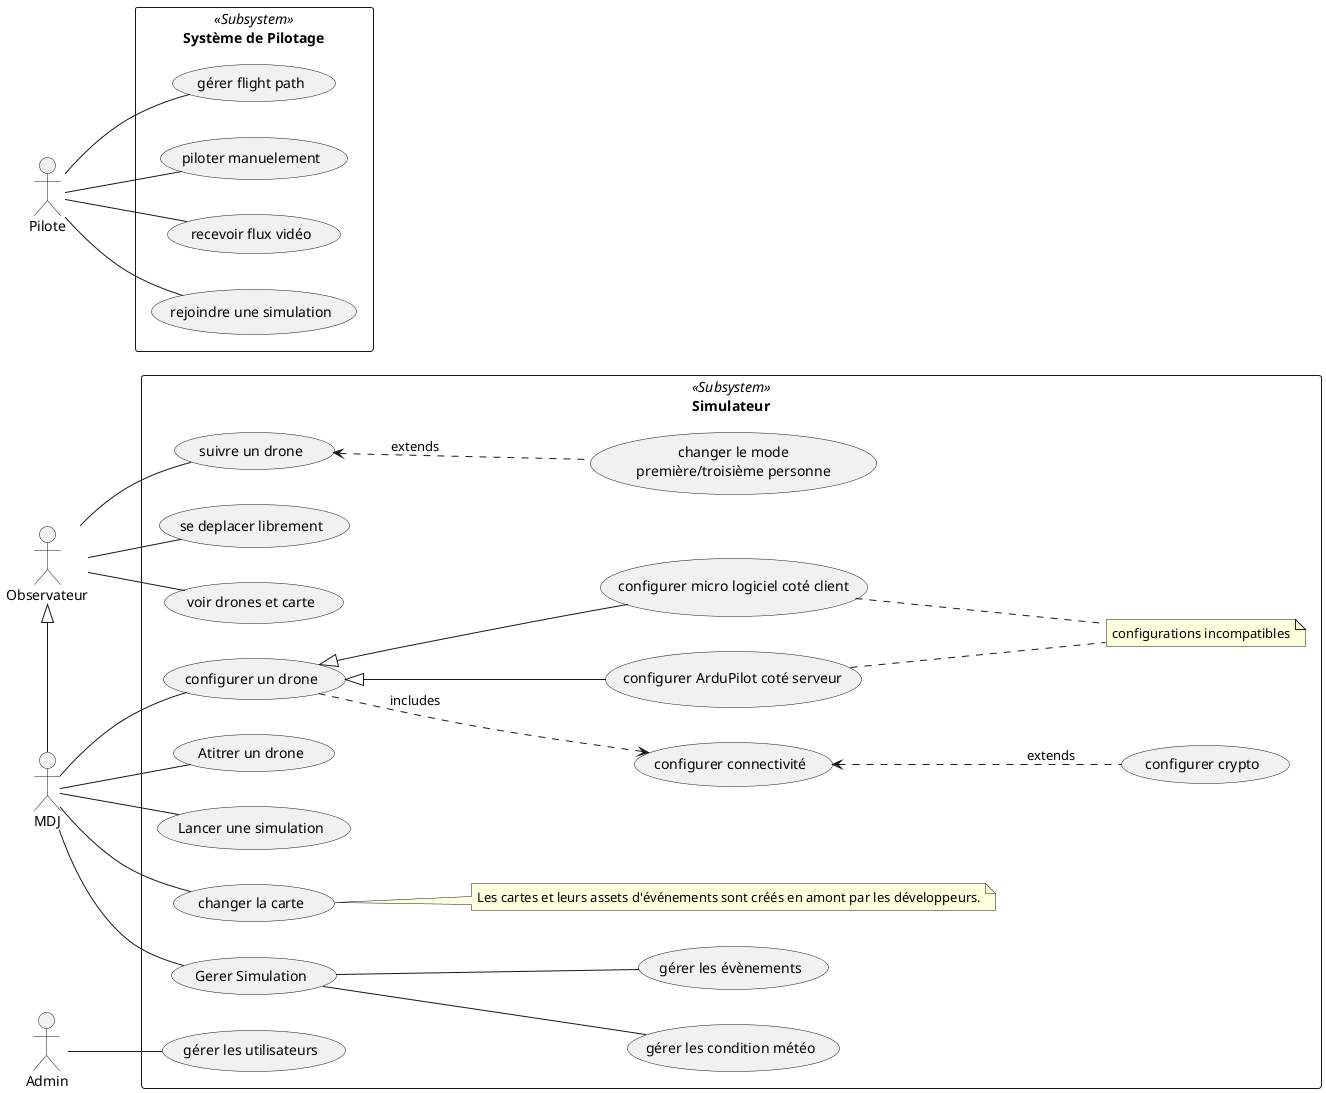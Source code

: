 @startuml

left to right direction

actor Observateur
actor MDJ
actor Pilote
actor Admin
'actor Admin

rectangle "Système de Pilotage" <<Subsystem>> as SysPilot {
    Pilote -- (gérer flight path)
    Pilote -- (piloter manuelement)
    Pilote -- (recevoir flux vidéo)
    Pilote -- (rejoindre une simulation)
}




MDJ -left-|> Observateur

rectangle Simulateur <<Subsystem>> {

    usecase (suivre un drone) as follow_drone

    follow_drone <.down. (changer le mode\npremière/troisième personne) : extends

    Observateur -- (se deplacer librement)
    Observateur -- (voir drones et carte)
    Observateur -- follow_drone

    usecase (configurer un drone) as cfg_drone
    usecase (configurer connectivité) as cfg_conn
    usecase (configurer crypto) as cfg_crypt
    usecase (configurer ArduPilot coté serveur) as cfg_ardu_ss
    usecase (configurer micro logiciel coté client) as cfg_ardu_cs
    usecase (Atitrer un drone) as cfg_attrib_drone
    usecase (Lancer une simulation) as cfg_sim
    note "configurations incompatibles" as mutex1
    note "Les cartes et leurs assets d'événements sont créés en amont par les développeurs." as note1

    cfg_drone .down.> cfg_conn : includes
    cfg_conn <.down. cfg_crypt : extends
    cfg_drone <|-- cfg_ardu_ss 
    cfg_drone <|-- cfg_ardu_cs 
    cfg_ardu_ss .. mutex1
    cfg_ardu_cs .. mutex1

    MDJ -- (changer la carte)
    (changer la carte) .. note1
    MDJ -- (Gerer Simulation)
    (Gerer Simulation) -- (gérer les condition météo)
    (Gerer Simulation) -- (gérer les évènements)
    MDJ -- cfg_drone
    MDJ -- cfg_attrib_drone
    MDJ -- cfg_sim

    Admin -- (gérer les utilisateurs)

}

@enduml
